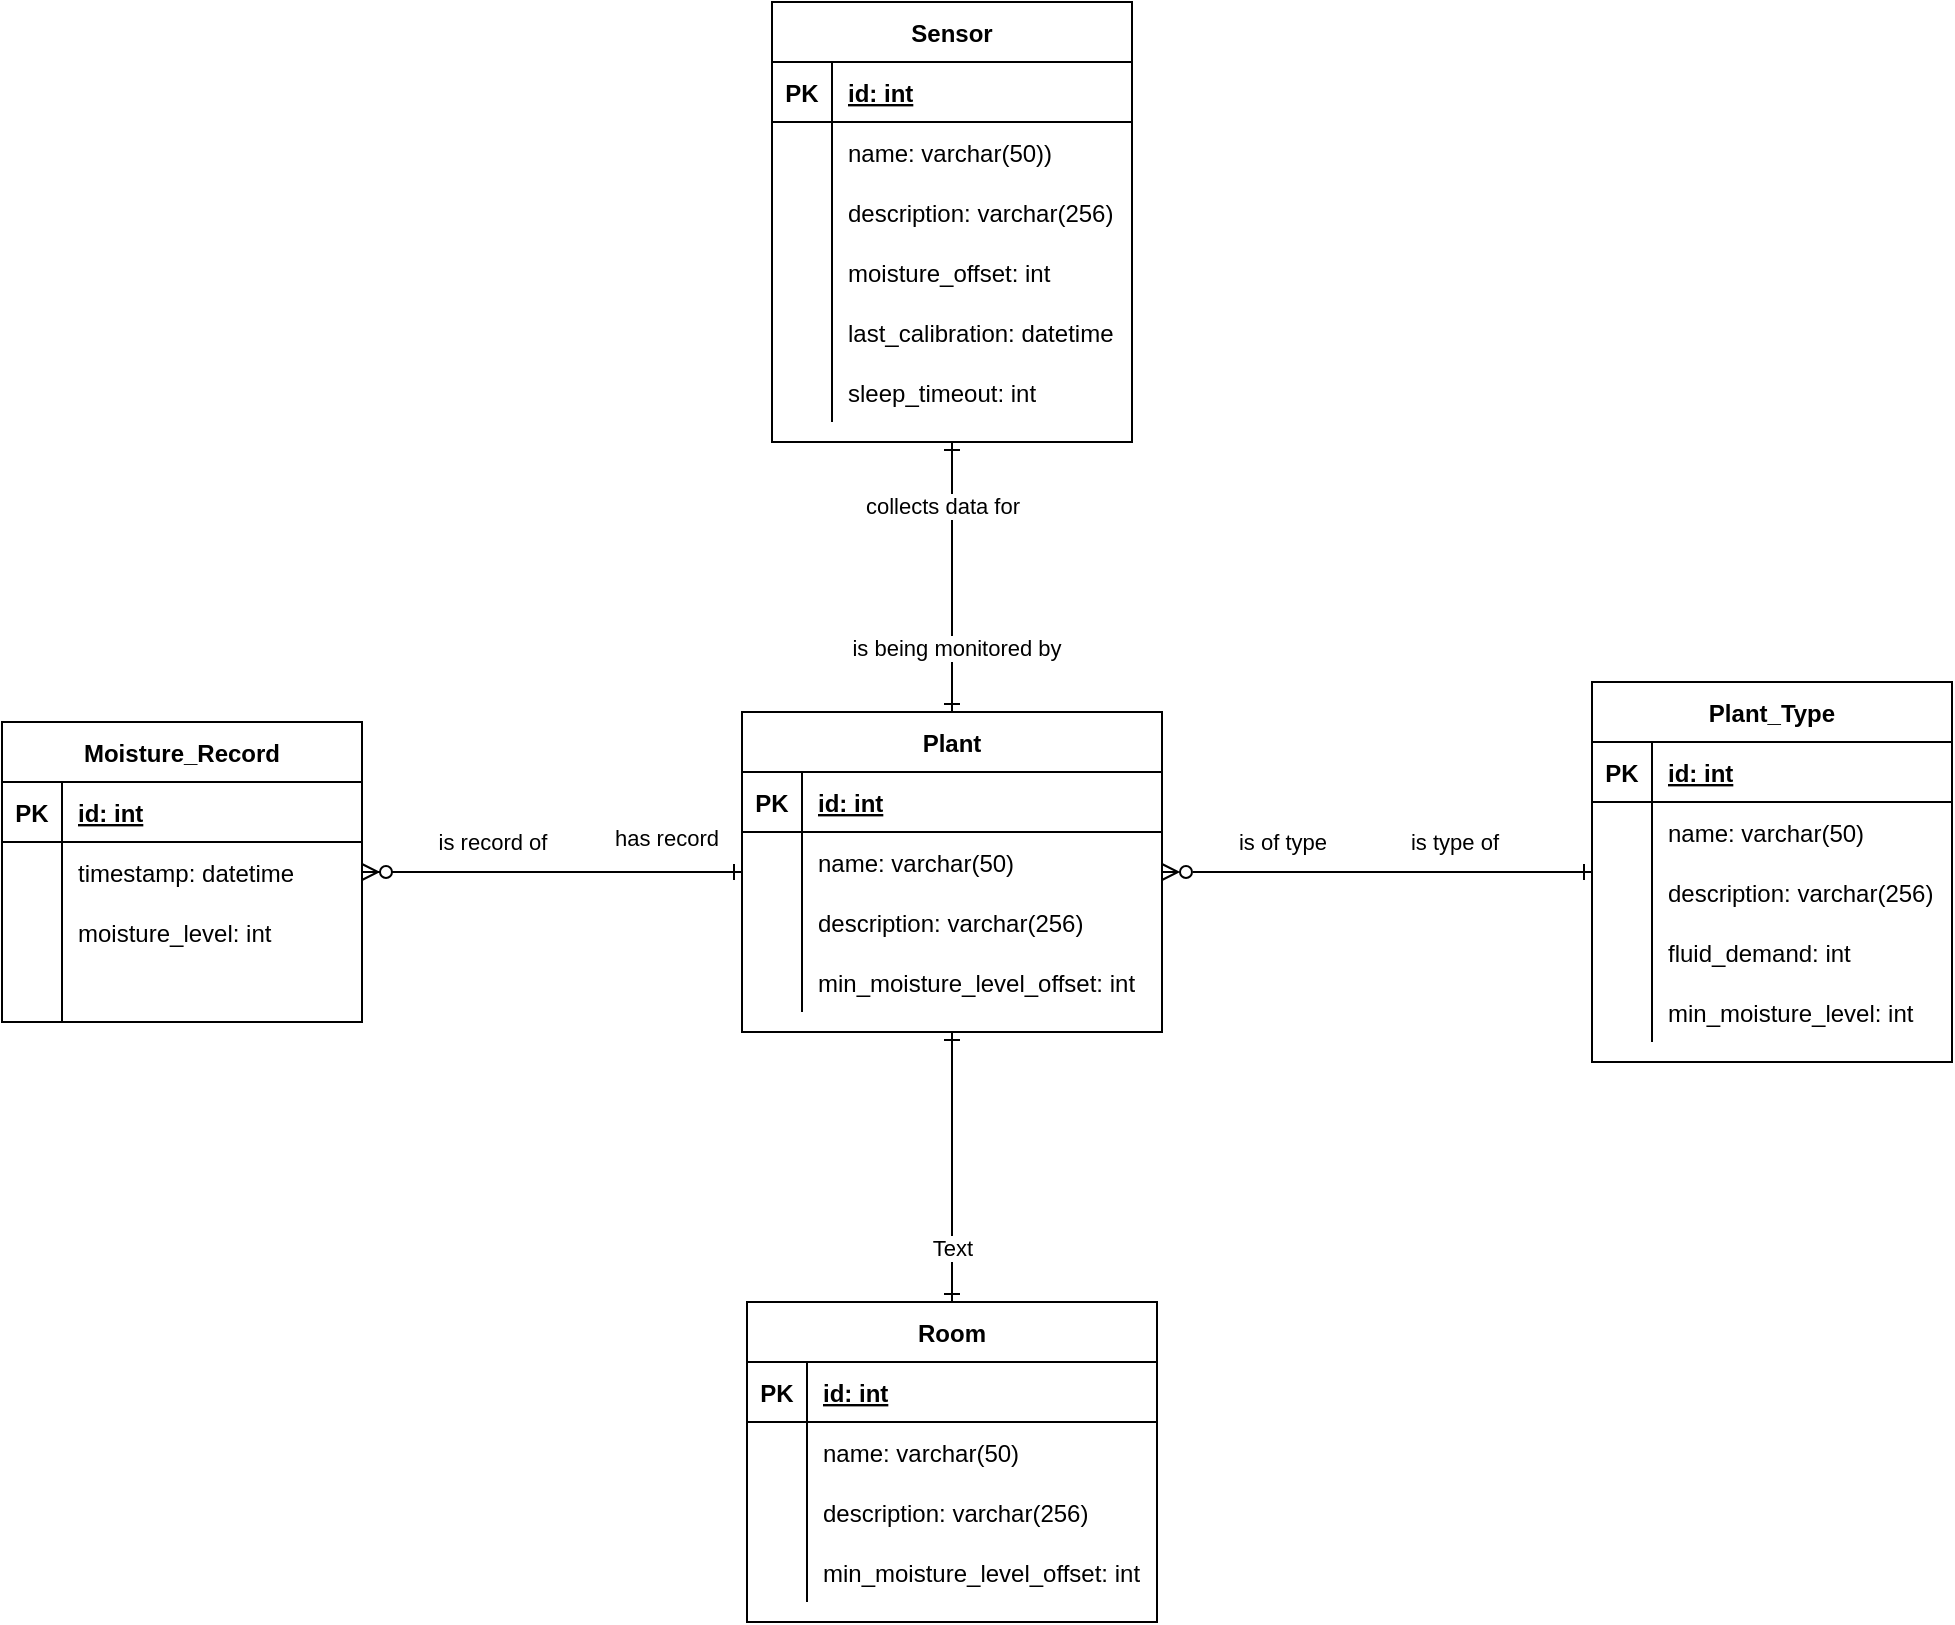 <mxfile version="20.4.1"><diagram id="8JUjQ27UX3fHHEZGPux3" name="Page-1"><mxGraphModel dx="2330" dy="1913" grid="1" gridSize="10" guides="1" tooltips="1" connect="1" arrows="1" fold="1" page="1" pageScale="1" pageWidth="850" pageHeight="1100" math="0" shadow="0"><root><mxCell id="0"/><mxCell id="1" parent="0"/><mxCell id="e16K0OR7QeVZCTqCCPqw-1" value="Plant_Type" style="shape=table;startSize=30;container=1;collapsible=1;childLayout=tableLayout;fixedRows=1;rowLines=0;fontStyle=1;align=center;resizeLast=1;" vertex="1" parent="1"><mxGeometry x="125" y="100" width="180" height="190" as="geometry"/></mxCell><mxCell id="e16K0OR7QeVZCTqCCPqw-2" value="" style="shape=tableRow;horizontal=0;startSize=0;swimlaneHead=0;swimlaneBody=0;fillColor=none;collapsible=0;dropTarget=0;points=[[0,0.5],[1,0.5]];portConstraint=eastwest;top=0;left=0;right=0;bottom=1;" vertex="1" parent="e16K0OR7QeVZCTqCCPqw-1"><mxGeometry y="30" width="180" height="30" as="geometry"/></mxCell><mxCell id="e16K0OR7QeVZCTqCCPqw-3" value="PK" style="shape=partialRectangle;connectable=0;fillColor=none;top=0;left=0;bottom=0;right=0;fontStyle=1;overflow=hidden;" vertex="1" parent="e16K0OR7QeVZCTqCCPqw-2"><mxGeometry width="30" height="30" as="geometry"><mxRectangle width="30" height="30" as="alternateBounds"/></mxGeometry></mxCell><mxCell id="e16K0OR7QeVZCTqCCPqw-4" value="id: int" style="shape=partialRectangle;connectable=0;fillColor=none;top=0;left=0;bottom=0;right=0;align=left;spacingLeft=6;fontStyle=5;overflow=hidden;" vertex="1" parent="e16K0OR7QeVZCTqCCPqw-2"><mxGeometry x="30" width="150" height="30" as="geometry"><mxRectangle width="150" height="30" as="alternateBounds"/></mxGeometry></mxCell><mxCell id="e16K0OR7QeVZCTqCCPqw-5" value="" style="shape=tableRow;horizontal=0;startSize=0;swimlaneHead=0;swimlaneBody=0;fillColor=none;collapsible=0;dropTarget=0;points=[[0,0.5],[1,0.5]];portConstraint=eastwest;top=0;left=0;right=0;bottom=0;" vertex="1" parent="e16K0OR7QeVZCTqCCPqw-1"><mxGeometry y="60" width="180" height="30" as="geometry"/></mxCell><mxCell id="e16K0OR7QeVZCTqCCPqw-6" value="" style="shape=partialRectangle;connectable=0;fillColor=none;top=0;left=0;bottom=0;right=0;editable=1;overflow=hidden;" vertex="1" parent="e16K0OR7QeVZCTqCCPqw-5"><mxGeometry width="30" height="30" as="geometry"><mxRectangle width="30" height="30" as="alternateBounds"/></mxGeometry></mxCell><mxCell id="e16K0OR7QeVZCTqCCPqw-7" value="name: varchar(50)" style="shape=partialRectangle;connectable=0;fillColor=none;top=0;left=0;bottom=0;right=0;align=left;spacingLeft=6;overflow=hidden;" vertex="1" parent="e16K0OR7QeVZCTqCCPqw-5"><mxGeometry x="30" width="150" height="30" as="geometry"><mxRectangle width="150" height="30" as="alternateBounds"/></mxGeometry></mxCell><mxCell id="e16K0OR7QeVZCTqCCPqw-8" value="" style="shape=tableRow;horizontal=0;startSize=0;swimlaneHead=0;swimlaneBody=0;fillColor=none;collapsible=0;dropTarget=0;points=[[0,0.5],[1,0.5]];portConstraint=eastwest;top=0;left=0;right=0;bottom=0;" vertex="1" parent="e16K0OR7QeVZCTqCCPqw-1"><mxGeometry y="90" width="180" height="30" as="geometry"/></mxCell><mxCell id="e16K0OR7QeVZCTqCCPqw-9" value="" style="shape=partialRectangle;connectable=0;fillColor=none;top=0;left=0;bottom=0;right=0;editable=1;overflow=hidden;" vertex="1" parent="e16K0OR7QeVZCTqCCPqw-8"><mxGeometry width="30" height="30" as="geometry"><mxRectangle width="30" height="30" as="alternateBounds"/></mxGeometry></mxCell><mxCell id="e16K0OR7QeVZCTqCCPqw-10" value="description: varchar(256)" style="shape=partialRectangle;connectable=0;fillColor=none;top=0;left=0;bottom=0;right=0;align=left;spacingLeft=6;overflow=hidden;" vertex="1" parent="e16K0OR7QeVZCTqCCPqw-8"><mxGeometry x="30" width="150" height="30" as="geometry"><mxRectangle width="150" height="30" as="alternateBounds"/></mxGeometry></mxCell><mxCell id="e16K0OR7QeVZCTqCCPqw-11" value="" style="shape=tableRow;horizontal=0;startSize=0;swimlaneHead=0;swimlaneBody=0;fillColor=none;collapsible=0;dropTarget=0;points=[[0,0.5],[1,0.5]];portConstraint=eastwest;top=0;left=0;right=0;bottom=0;" vertex="1" parent="e16K0OR7QeVZCTqCCPqw-1"><mxGeometry y="120" width="180" height="30" as="geometry"/></mxCell><mxCell id="e16K0OR7QeVZCTqCCPqw-12" value="" style="shape=partialRectangle;connectable=0;fillColor=none;top=0;left=0;bottom=0;right=0;editable=1;overflow=hidden;" vertex="1" parent="e16K0OR7QeVZCTqCCPqw-11"><mxGeometry width="30" height="30" as="geometry"><mxRectangle width="30" height="30" as="alternateBounds"/></mxGeometry></mxCell><mxCell id="e16K0OR7QeVZCTqCCPqw-13" value="fluid_demand: int" style="shape=partialRectangle;connectable=0;fillColor=none;top=0;left=0;bottom=0;right=0;align=left;spacingLeft=6;overflow=hidden;" vertex="1" parent="e16K0OR7QeVZCTqCCPqw-11"><mxGeometry x="30" width="150" height="30" as="geometry"><mxRectangle width="150" height="30" as="alternateBounds"/></mxGeometry></mxCell><mxCell id="e16K0OR7QeVZCTqCCPqw-27" value="" style="shape=tableRow;horizontal=0;startSize=0;swimlaneHead=0;swimlaneBody=0;fillColor=none;collapsible=0;dropTarget=0;points=[[0,0.5],[1,0.5]];portConstraint=eastwest;top=0;left=0;right=0;bottom=0;" vertex="1" parent="e16K0OR7QeVZCTqCCPqw-1"><mxGeometry y="150" width="180" height="30" as="geometry"/></mxCell><mxCell id="e16K0OR7QeVZCTqCCPqw-28" value="" style="shape=partialRectangle;connectable=0;fillColor=none;top=0;left=0;bottom=0;right=0;editable=1;overflow=hidden;" vertex="1" parent="e16K0OR7QeVZCTqCCPqw-27"><mxGeometry width="30" height="30" as="geometry"><mxRectangle width="30" height="30" as="alternateBounds"/></mxGeometry></mxCell><mxCell id="e16K0OR7QeVZCTqCCPqw-29" value="min_moisture_level: int" style="shape=partialRectangle;connectable=0;fillColor=none;top=0;left=0;bottom=0;right=0;align=left;spacingLeft=6;overflow=hidden;" vertex="1" parent="e16K0OR7QeVZCTqCCPqw-27"><mxGeometry x="30" width="150" height="30" as="geometry"><mxRectangle width="150" height="30" as="alternateBounds"/></mxGeometry></mxCell><mxCell id="e16K0OR7QeVZCTqCCPqw-30" value="Sensor" style="shape=table;startSize=30;container=1;collapsible=1;childLayout=tableLayout;fixedRows=1;rowLines=0;fontStyle=1;align=center;resizeLast=1;" vertex="1" parent="1"><mxGeometry x="-285" y="-240" width="180" height="220" as="geometry"/></mxCell><mxCell id="e16K0OR7QeVZCTqCCPqw-31" value="" style="shape=tableRow;horizontal=0;startSize=0;swimlaneHead=0;swimlaneBody=0;fillColor=none;collapsible=0;dropTarget=0;points=[[0,0.5],[1,0.5]];portConstraint=eastwest;top=0;left=0;right=0;bottom=1;" vertex="1" parent="e16K0OR7QeVZCTqCCPqw-30"><mxGeometry y="30" width="180" height="30" as="geometry"/></mxCell><mxCell id="e16K0OR7QeVZCTqCCPqw-32" value="PK" style="shape=partialRectangle;connectable=0;fillColor=none;top=0;left=0;bottom=0;right=0;fontStyle=1;overflow=hidden;" vertex="1" parent="e16K0OR7QeVZCTqCCPqw-31"><mxGeometry width="30" height="30" as="geometry"><mxRectangle width="30" height="30" as="alternateBounds"/></mxGeometry></mxCell><mxCell id="e16K0OR7QeVZCTqCCPqw-33" value="id: int" style="shape=partialRectangle;connectable=0;fillColor=none;top=0;left=0;bottom=0;right=0;align=left;spacingLeft=6;fontStyle=5;overflow=hidden;" vertex="1" parent="e16K0OR7QeVZCTqCCPqw-31"><mxGeometry x="30" width="150" height="30" as="geometry"><mxRectangle width="150" height="30" as="alternateBounds"/></mxGeometry></mxCell><mxCell id="e16K0OR7QeVZCTqCCPqw-34" value="" style="shape=tableRow;horizontal=0;startSize=0;swimlaneHead=0;swimlaneBody=0;fillColor=none;collapsible=0;dropTarget=0;points=[[0,0.5],[1,0.5]];portConstraint=eastwest;top=0;left=0;right=0;bottom=0;" vertex="1" parent="e16K0OR7QeVZCTqCCPqw-30"><mxGeometry y="60" width="180" height="30" as="geometry"/></mxCell><mxCell id="e16K0OR7QeVZCTqCCPqw-35" value="" style="shape=partialRectangle;connectable=0;fillColor=none;top=0;left=0;bottom=0;right=0;editable=1;overflow=hidden;" vertex="1" parent="e16K0OR7QeVZCTqCCPqw-34"><mxGeometry width="30" height="30" as="geometry"><mxRectangle width="30" height="30" as="alternateBounds"/></mxGeometry></mxCell><mxCell id="e16K0OR7QeVZCTqCCPqw-36" value="name: varchar(50))" style="shape=partialRectangle;connectable=0;fillColor=none;top=0;left=0;bottom=0;right=0;align=left;spacingLeft=6;overflow=hidden;" vertex="1" parent="e16K0OR7QeVZCTqCCPqw-34"><mxGeometry x="30" width="150" height="30" as="geometry"><mxRectangle width="150" height="30" as="alternateBounds"/></mxGeometry></mxCell><mxCell id="e16K0OR7QeVZCTqCCPqw-37" value="" style="shape=tableRow;horizontal=0;startSize=0;swimlaneHead=0;swimlaneBody=0;fillColor=none;collapsible=0;dropTarget=0;points=[[0,0.5],[1,0.5]];portConstraint=eastwest;top=0;left=0;right=0;bottom=0;" vertex="1" parent="e16K0OR7QeVZCTqCCPqw-30"><mxGeometry y="90" width="180" height="30" as="geometry"/></mxCell><mxCell id="e16K0OR7QeVZCTqCCPqw-38" value="" style="shape=partialRectangle;connectable=0;fillColor=none;top=0;left=0;bottom=0;right=0;editable=1;overflow=hidden;" vertex="1" parent="e16K0OR7QeVZCTqCCPqw-37"><mxGeometry width="30" height="30" as="geometry"><mxRectangle width="30" height="30" as="alternateBounds"/></mxGeometry></mxCell><mxCell id="e16K0OR7QeVZCTqCCPqw-39" value="description: varchar(256)" style="shape=partialRectangle;connectable=0;fillColor=none;top=0;left=0;bottom=0;right=0;align=left;spacingLeft=6;overflow=hidden;" vertex="1" parent="e16K0OR7QeVZCTqCCPqw-37"><mxGeometry x="30" width="150" height="30" as="geometry"><mxRectangle width="150" height="30" as="alternateBounds"/></mxGeometry></mxCell><mxCell id="e16K0OR7QeVZCTqCCPqw-40" value="" style="shape=tableRow;horizontal=0;startSize=0;swimlaneHead=0;swimlaneBody=0;fillColor=none;collapsible=0;dropTarget=0;points=[[0,0.5],[1,0.5]];portConstraint=eastwest;top=0;left=0;right=0;bottom=0;" vertex="1" parent="e16K0OR7QeVZCTqCCPqw-30"><mxGeometry y="120" width="180" height="30" as="geometry"/></mxCell><mxCell id="e16K0OR7QeVZCTqCCPqw-41" value="" style="shape=partialRectangle;connectable=0;fillColor=none;top=0;left=0;bottom=0;right=0;editable=1;overflow=hidden;" vertex="1" parent="e16K0OR7QeVZCTqCCPqw-40"><mxGeometry width="30" height="30" as="geometry"><mxRectangle width="30" height="30" as="alternateBounds"/></mxGeometry></mxCell><mxCell id="e16K0OR7QeVZCTqCCPqw-42" value="moisture_offset: int" style="shape=partialRectangle;connectable=0;fillColor=none;top=0;left=0;bottom=0;right=0;align=left;spacingLeft=6;overflow=hidden;" vertex="1" parent="e16K0OR7QeVZCTqCCPqw-40"><mxGeometry x="30" width="150" height="30" as="geometry"><mxRectangle width="150" height="30" as="alternateBounds"/></mxGeometry></mxCell><mxCell id="e16K0OR7QeVZCTqCCPqw-43" value="" style="shape=tableRow;horizontal=0;startSize=0;swimlaneHead=0;swimlaneBody=0;fillColor=none;collapsible=0;dropTarget=0;points=[[0,0.5],[1,0.5]];portConstraint=eastwest;top=0;left=0;right=0;bottom=0;" vertex="1" parent="e16K0OR7QeVZCTqCCPqw-30"><mxGeometry y="150" width="180" height="30" as="geometry"/></mxCell><mxCell id="e16K0OR7QeVZCTqCCPqw-44" value="" style="shape=partialRectangle;connectable=0;fillColor=none;top=0;left=0;bottom=0;right=0;editable=1;overflow=hidden;" vertex="1" parent="e16K0OR7QeVZCTqCCPqw-43"><mxGeometry width="30" height="30" as="geometry"><mxRectangle width="30" height="30" as="alternateBounds"/></mxGeometry></mxCell><mxCell id="e16K0OR7QeVZCTqCCPqw-45" value="last_calibration: datetime" style="shape=partialRectangle;connectable=0;fillColor=none;top=0;left=0;bottom=0;right=0;align=left;spacingLeft=6;overflow=hidden;" vertex="1" parent="e16K0OR7QeVZCTqCCPqw-43"><mxGeometry x="30" width="150" height="30" as="geometry"><mxRectangle width="150" height="30" as="alternateBounds"/></mxGeometry></mxCell><mxCell id="e16K0OR7QeVZCTqCCPqw-107" value="" style="shape=tableRow;horizontal=0;startSize=0;swimlaneHead=0;swimlaneBody=0;fillColor=none;collapsible=0;dropTarget=0;points=[[0,0.5],[1,0.5]];portConstraint=eastwest;top=0;left=0;right=0;bottom=0;" vertex="1" parent="e16K0OR7QeVZCTqCCPqw-30"><mxGeometry y="180" width="180" height="30" as="geometry"/></mxCell><mxCell id="e16K0OR7QeVZCTqCCPqw-108" value="" style="shape=partialRectangle;connectable=0;fillColor=none;top=0;left=0;bottom=0;right=0;editable=1;overflow=hidden;" vertex="1" parent="e16K0OR7QeVZCTqCCPqw-107"><mxGeometry width="30" height="30" as="geometry"><mxRectangle width="30" height="30" as="alternateBounds"/></mxGeometry></mxCell><mxCell id="e16K0OR7QeVZCTqCCPqw-109" value="sleep_timeout: int" style="shape=partialRectangle;connectable=0;fillColor=none;top=0;left=0;bottom=0;right=0;align=left;spacingLeft=6;overflow=hidden;" vertex="1" parent="e16K0OR7QeVZCTqCCPqw-107"><mxGeometry x="30" width="150" height="30" as="geometry"><mxRectangle width="150" height="30" as="alternateBounds"/></mxGeometry></mxCell><mxCell id="e16K0OR7QeVZCTqCCPqw-46" value="Plant" style="shape=table;startSize=30;container=1;collapsible=1;childLayout=tableLayout;fixedRows=1;rowLines=0;fontStyle=1;align=center;resizeLast=1;" vertex="1" parent="1"><mxGeometry x="-300" y="115" width="210" height="160" as="geometry"/></mxCell><mxCell id="e16K0OR7QeVZCTqCCPqw-47" value="" style="shape=tableRow;horizontal=0;startSize=0;swimlaneHead=0;swimlaneBody=0;fillColor=none;collapsible=0;dropTarget=0;points=[[0,0.5],[1,0.5]];portConstraint=eastwest;top=0;left=0;right=0;bottom=1;" vertex="1" parent="e16K0OR7QeVZCTqCCPqw-46"><mxGeometry y="30" width="210" height="30" as="geometry"/></mxCell><mxCell id="e16K0OR7QeVZCTqCCPqw-48" value="PK" style="shape=partialRectangle;connectable=0;fillColor=none;top=0;left=0;bottom=0;right=0;fontStyle=1;overflow=hidden;" vertex="1" parent="e16K0OR7QeVZCTqCCPqw-47"><mxGeometry width="30" height="30" as="geometry"><mxRectangle width="30" height="30" as="alternateBounds"/></mxGeometry></mxCell><mxCell id="e16K0OR7QeVZCTqCCPqw-49" value="id: int" style="shape=partialRectangle;connectable=0;fillColor=none;top=0;left=0;bottom=0;right=0;align=left;spacingLeft=6;fontStyle=5;overflow=hidden;" vertex="1" parent="e16K0OR7QeVZCTqCCPqw-47"><mxGeometry x="30" width="180" height="30" as="geometry"><mxRectangle width="180" height="30" as="alternateBounds"/></mxGeometry></mxCell><mxCell id="e16K0OR7QeVZCTqCCPqw-50" value="" style="shape=tableRow;horizontal=0;startSize=0;swimlaneHead=0;swimlaneBody=0;fillColor=none;collapsible=0;dropTarget=0;points=[[0,0.5],[1,0.5]];portConstraint=eastwest;top=0;left=0;right=0;bottom=0;" vertex="1" parent="e16K0OR7QeVZCTqCCPqw-46"><mxGeometry y="60" width="210" height="30" as="geometry"/></mxCell><mxCell id="e16K0OR7QeVZCTqCCPqw-51" value="" style="shape=partialRectangle;connectable=0;fillColor=none;top=0;left=0;bottom=0;right=0;editable=1;overflow=hidden;" vertex="1" parent="e16K0OR7QeVZCTqCCPqw-50"><mxGeometry width="30" height="30" as="geometry"><mxRectangle width="30" height="30" as="alternateBounds"/></mxGeometry></mxCell><mxCell id="e16K0OR7QeVZCTqCCPqw-52" value="name: varchar(50)" style="shape=partialRectangle;connectable=0;fillColor=none;top=0;left=0;bottom=0;right=0;align=left;spacingLeft=6;overflow=hidden;" vertex="1" parent="e16K0OR7QeVZCTqCCPqw-50"><mxGeometry x="30" width="180" height="30" as="geometry"><mxRectangle width="180" height="30" as="alternateBounds"/></mxGeometry></mxCell><mxCell id="e16K0OR7QeVZCTqCCPqw-53" value="" style="shape=tableRow;horizontal=0;startSize=0;swimlaneHead=0;swimlaneBody=0;fillColor=none;collapsible=0;dropTarget=0;points=[[0,0.5],[1,0.5]];portConstraint=eastwest;top=0;left=0;right=0;bottom=0;" vertex="1" parent="e16K0OR7QeVZCTqCCPqw-46"><mxGeometry y="90" width="210" height="30" as="geometry"/></mxCell><mxCell id="e16K0OR7QeVZCTqCCPqw-54" value="" style="shape=partialRectangle;connectable=0;fillColor=none;top=0;left=0;bottom=0;right=0;editable=1;overflow=hidden;" vertex="1" parent="e16K0OR7QeVZCTqCCPqw-53"><mxGeometry width="30" height="30" as="geometry"><mxRectangle width="30" height="30" as="alternateBounds"/></mxGeometry></mxCell><mxCell id="e16K0OR7QeVZCTqCCPqw-55" value="description: varchar(256)" style="shape=partialRectangle;connectable=0;fillColor=none;top=0;left=0;bottom=0;right=0;align=left;spacingLeft=6;overflow=hidden;" vertex="1" parent="e16K0OR7QeVZCTqCCPqw-53"><mxGeometry x="30" width="180" height="30" as="geometry"><mxRectangle width="180" height="30" as="alternateBounds"/></mxGeometry></mxCell><mxCell id="e16K0OR7QeVZCTqCCPqw-56" value="" style="shape=tableRow;horizontal=0;startSize=0;swimlaneHead=0;swimlaneBody=0;fillColor=none;collapsible=0;dropTarget=0;points=[[0,0.5],[1,0.5]];portConstraint=eastwest;top=0;left=0;right=0;bottom=0;" vertex="1" parent="e16K0OR7QeVZCTqCCPqw-46"><mxGeometry y="120" width="210" height="30" as="geometry"/></mxCell><mxCell id="e16K0OR7QeVZCTqCCPqw-57" value="" style="shape=partialRectangle;connectable=0;fillColor=none;top=0;left=0;bottom=0;right=0;editable=1;overflow=hidden;" vertex="1" parent="e16K0OR7QeVZCTqCCPqw-56"><mxGeometry width="30" height="30" as="geometry"><mxRectangle width="30" height="30" as="alternateBounds"/></mxGeometry></mxCell><mxCell id="e16K0OR7QeVZCTqCCPqw-58" value="min_moisture_level_offset: int" style="shape=partialRectangle;connectable=0;fillColor=none;top=0;left=0;bottom=0;right=0;align=left;spacingLeft=6;overflow=hidden;" vertex="1" parent="e16K0OR7QeVZCTqCCPqw-56"><mxGeometry x="30" width="180" height="30" as="geometry"><mxRectangle width="180" height="30" as="alternateBounds"/></mxGeometry></mxCell><mxCell id="e16K0OR7QeVZCTqCCPqw-59" value="Moisture_Record" style="shape=table;startSize=30;container=1;collapsible=1;childLayout=tableLayout;fixedRows=1;rowLines=0;fontStyle=1;align=center;resizeLast=1;" vertex="1" parent="1"><mxGeometry x="-670" y="120" width="180" height="150" as="geometry"/></mxCell><mxCell id="e16K0OR7QeVZCTqCCPqw-60" value="" style="shape=tableRow;horizontal=0;startSize=0;swimlaneHead=0;swimlaneBody=0;fillColor=none;collapsible=0;dropTarget=0;points=[[0,0.5],[1,0.5]];portConstraint=eastwest;top=0;left=0;right=0;bottom=1;" vertex="1" parent="e16K0OR7QeVZCTqCCPqw-59"><mxGeometry y="30" width="180" height="30" as="geometry"/></mxCell><mxCell id="e16K0OR7QeVZCTqCCPqw-61" value="PK" style="shape=partialRectangle;connectable=0;fillColor=none;top=0;left=0;bottom=0;right=0;fontStyle=1;overflow=hidden;" vertex="1" parent="e16K0OR7QeVZCTqCCPqw-60"><mxGeometry width="30" height="30" as="geometry"><mxRectangle width="30" height="30" as="alternateBounds"/></mxGeometry></mxCell><mxCell id="e16K0OR7QeVZCTqCCPqw-62" value="id: int" style="shape=partialRectangle;connectable=0;fillColor=none;top=0;left=0;bottom=0;right=0;align=left;spacingLeft=6;fontStyle=5;overflow=hidden;" vertex="1" parent="e16K0OR7QeVZCTqCCPqw-60"><mxGeometry x="30" width="150" height="30" as="geometry"><mxRectangle width="150" height="30" as="alternateBounds"/></mxGeometry></mxCell><mxCell id="e16K0OR7QeVZCTqCCPqw-63" value="" style="shape=tableRow;horizontal=0;startSize=0;swimlaneHead=0;swimlaneBody=0;fillColor=none;collapsible=0;dropTarget=0;points=[[0,0.5],[1,0.5]];portConstraint=eastwest;top=0;left=0;right=0;bottom=0;" vertex="1" parent="e16K0OR7QeVZCTqCCPqw-59"><mxGeometry y="60" width="180" height="30" as="geometry"/></mxCell><mxCell id="e16K0OR7QeVZCTqCCPqw-64" value="" style="shape=partialRectangle;connectable=0;fillColor=none;top=0;left=0;bottom=0;right=0;editable=1;overflow=hidden;" vertex="1" parent="e16K0OR7QeVZCTqCCPqw-63"><mxGeometry width="30" height="30" as="geometry"><mxRectangle width="30" height="30" as="alternateBounds"/></mxGeometry></mxCell><mxCell id="e16K0OR7QeVZCTqCCPqw-65" value="timestamp: datetime" style="shape=partialRectangle;connectable=0;fillColor=none;top=0;left=0;bottom=0;right=0;align=left;spacingLeft=6;overflow=hidden;" vertex="1" parent="e16K0OR7QeVZCTqCCPqw-63"><mxGeometry x="30" width="150" height="30" as="geometry"><mxRectangle width="150" height="30" as="alternateBounds"/></mxGeometry></mxCell><mxCell id="e16K0OR7QeVZCTqCCPqw-66" value="" style="shape=tableRow;horizontal=0;startSize=0;swimlaneHead=0;swimlaneBody=0;fillColor=none;collapsible=0;dropTarget=0;points=[[0,0.5],[1,0.5]];portConstraint=eastwest;top=0;left=0;right=0;bottom=0;" vertex="1" parent="e16K0OR7QeVZCTqCCPqw-59"><mxGeometry y="90" width="180" height="30" as="geometry"/></mxCell><mxCell id="e16K0OR7QeVZCTqCCPqw-67" value="" style="shape=partialRectangle;connectable=0;fillColor=none;top=0;left=0;bottom=0;right=0;editable=1;overflow=hidden;" vertex="1" parent="e16K0OR7QeVZCTqCCPqw-66"><mxGeometry width="30" height="30" as="geometry"><mxRectangle width="30" height="30" as="alternateBounds"/></mxGeometry></mxCell><mxCell id="e16K0OR7QeVZCTqCCPqw-68" value="moisture_level: int" style="shape=partialRectangle;connectable=0;fillColor=none;top=0;left=0;bottom=0;right=0;align=left;spacingLeft=6;overflow=hidden;" vertex="1" parent="e16K0OR7QeVZCTqCCPqw-66"><mxGeometry x="30" width="150" height="30" as="geometry"><mxRectangle width="150" height="30" as="alternateBounds"/></mxGeometry></mxCell><mxCell id="e16K0OR7QeVZCTqCCPqw-69" value="" style="shape=tableRow;horizontal=0;startSize=0;swimlaneHead=0;swimlaneBody=0;fillColor=none;collapsible=0;dropTarget=0;points=[[0,0.5],[1,0.5]];portConstraint=eastwest;top=0;left=0;right=0;bottom=0;" vertex="1" parent="e16K0OR7QeVZCTqCCPqw-59"><mxGeometry y="120" width="180" height="30" as="geometry"/></mxCell><mxCell id="e16K0OR7QeVZCTqCCPqw-70" value="" style="shape=partialRectangle;connectable=0;fillColor=none;top=0;left=0;bottom=0;right=0;editable=1;overflow=hidden;" vertex="1" parent="e16K0OR7QeVZCTqCCPqw-69"><mxGeometry width="30" height="30" as="geometry"><mxRectangle width="30" height="30" as="alternateBounds"/></mxGeometry></mxCell><mxCell id="e16K0OR7QeVZCTqCCPqw-71" value="" style="shape=partialRectangle;connectable=0;fillColor=none;top=0;left=0;bottom=0;right=0;align=left;spacingLeft=6;overflow=hidden;" vertex="1" parent="e16K0OR7QeVZCTqCCPqw-69"><mxGeometry x="30" width="150" height="30" as="geometry"><mxRectangle width="150" height="30" as="alternateBounds"/></mxGeometry></mxCell><mxCell id="e16K0OR7QeVZCTqCCPqw-78" value="" style="fontSize=12;html=1;endArrow=ERzeroToMany;endFill=1;rounded=0;startArrow=ERone;startFill=0;" edge="1" parent="1" source="e16K0OR7QeVZCTqCCPqw-46" target="e16K0OR7QeVZCTqCCPqw-59"><mxGeometry width="100" height="100" relative="1" as="geometry"><mxPoint x="190" y="80" as="sourcePoint"/><mxPoint x="290" y="-20" as="targetPoint"/></mxGeometry></mxCell><mxCell id="e16K0OR7QeVZCTqCCPqw-82" value="has record" style="edgeLabel;html=1;align=center;verticalAlign=middle;resizable=0;points=[];" vertex="1" connectable="0" parent="e16K0OR7QeVZCTqCCPqw-78"><mxGeometry x="-0.569" y="-1" relative="1" as="geometry"><mxPoint x="3" y="-16" as="offset"/></mxGeometry></mxCell><mxCell id="e16K0OR7QeVZCTqCCPqw-83" value="is record of" style="edgeLabel;html=1;align=center;verticalAlign=middle;resizable=0;points=[];" vertex="1" connectable="0" parent="e16K0OR7QeVZCTqCCPqw-78"><mxGeometry x="0.559" y="-3" relative="1" as="geometry"><mxPoint x="23" y="-12" as="offset"/></mxGeometry></mxCell><mxCell id="e16K0OR7QeVZCTqCCPqw-84" value="" style="edgeStyle=entityRelationEdgeStyle;fontSize=12;html=1;endArrow=ERone;endFill=1;rounded=0;startArrow=ERzeroToMany;startFill=0;" edge="1" parent="1" source="e16K0OR7QeVZCTqCCPqw-46" target="e16K0OR7QeVZCTqCCPqw-1"><mxGeometry width="100" height="100" relative="1" as="geometry"><mxPoint x="170" y="170" as="sourcePoint"/><mxPoint x="270" y="70" as="targetPoint"/></mxGeometry></mxCell><mxCell id="e16K0OR7QeVZCTqCCPqw-85" value="is of type" style="edgeLabel;html=1;align=center;verticalAlign=middle;resizable=0;points=[];" vertex="1" connectable="0" parent="e16K0OR7QeVZCTqCCPqw-84"><mxGeometry x="-0.583" y="2" relative="1" as="geometry"><mxPoint x="15" y="-13" as="offset"/></mxGeometry></mxCell><mxCell id="e16K0OR7QeVZCTqCCPqw-86" value="is type of" style="edgeLabel;html=1;align=center;verticalAlign=middle;resizable=0;points=[];" vertex="1" connectable="0" parent="e16K0OR7QeVZCTqCCPqw-84"><mxGeometry x="0.358" y="1" relative="1" as="geometry"><mxPoint y="-14" as="offset"/></mxGeometry></mxCell><mxCell id="e16K0OR7QeVZCTqCCPqw-88" value="" style="endArrow=ERone;html=1;rounded=0;startArrow=ERone;startFill=0;endFill=0;" edge="1" parent="1" source="e16K0OR7QeVZCTqCCPqw-46" target="e16K0OR7QeVZCTqCCPqw-30"><mxGeometry width="50" height="50" relative="1" as="geometry"><mxPoint x="-80" y="40" as="sourcePoint"/><mxPoint x="-30" y="-10" as="targetPoint"/><Array as="points"/></mxGeometry></mxCell><mxCell id="e16K0OR7QeVZCTqCCPqw-89" value="is being monitored by" style="edgeLabel;html=1;align=center;verticalAlign=middle;resizable=0;points=[];" vertex="1" connectable="0" parent="e16K0OR7QeVZCTqCCPqw-88"><mxGeometry x="-0.515" y="-2" relative="1" as="geometry"><mxPoint as="offset"/></mxGeometry></mxCell><mxCell id="e16K0OR7QeVZCTqCCPqw-90" value="collects data for" style="edgeLabel;html=1;align=center;verticalAlign=middle;resizable=0;points=[];" vertex="1" connectable="0" parent="e16K0OR7QeVZCTqCCPqw-88"><mxGeometry x="0.43" y="1" relative="1" as="geometry"><mxPoint x="-4" y="-7" as="offset"/></mxGeometry></mxCell><mxCell id="e16K0OR7QeVZCTqCCPqw-91" value="Room" style="shape=table;startSize=30;container=1;collapsible=1;childLayout=tableLayout;fixedRows=1;rowLines=0;fontStyle=1;align=center;resizeLast=1;" vertex="1" parent="1"><mxGeometry x="-297.5" y="410" width="205" height="160" as="geometry"/></mxCell><mxCell id="e16K0OR7QeVZCTqCCPqw-92" value="" style="shape=tableRow;horizontal=0;startSize=0;swimlaneHead=0;swimlaneBody=0;fillColor=none;collapsible=0;dropTarget=0;points=[[0,0.5],[1,0.5]];portConstraint=eastwest;top=0;left=0;right=0;bottom=1;" vertex="1" parent="e16K0OR7QeVZCTqCCPqw-91"><mxGeometry y="30" width="205" height="30" as="geometry"/></mxCell><mxCell id="e16K0OR7QeVZCTqCCPqw-93" value="PK" style="shape=partialRectangle;connectable=0;fillColor=none;top=0;left=0;bottom=0;right=0;fontStyle=1;overflow=hidden;" vertex="1" parent="e16K0OR7QeVZCTqCCPqw-92"><mxGeometry width="30" height="30" as="geometry"><mxRectangle width="30" height="30" as="alternateBounds"/></mxGeometry></mxCell><mxCell id="e16K0OR7QeVZCTqCCPqw-94" value="id: int" style="shape=partialRectangle;connectable=0;fillColor=none;top=0;left=0;bottom=0;right=0;align=left;spacingLeft=6;fontStyle=5;overflow=hidden;" vertex="1" parent="e16K0OR7QeVZCTqCCPqw-92"><mxGeometry x="30" width="175" height="30" as="geometry"><mxRectangle width="175" height="30" as="alternateBounds"/></mxGeometry></mxCell><mxCell id="e16K0OR7QeVZCTqCCPqw-95" value="" style="shape=tableRow;horizontal=0;startSize=0;swimlaneHead=0;swimlaneBody=0;fillColor=none;collapsible=0;dropTarget=0;points=[[0,0.5],[1,0.5]];portConstraint=eastwest;top=0;left=0;right=0;bottom=0;" vertex="1" parent="e16K0OR7QeVZCTqCCPqw-91"><mxGeometry y="60" width="205" height="30" as="geometry"/></mxCell><mxCell id="e16K0OR7QeVZCTqCCPqw-96" value="" style="shape=partialRectangle;connectable=0;fillColor=none;top=0;left=0;bottom=0;right=0;editable=1;overflow=hidden;" vertex="1" parent="e16K0OR7QeVZCTqCCPqw-95"><mxGeometry width="30" height="30" as="geometry"><mxRectangle width="30" height="30" as="alternateBounds"/></mxGeometry></mxCell><mxCell id="e16K0OR7QeVZCTqCCPqw-97" value="name: varchar(50)" style="shape=partialRectangle;connectable=0;fillColor=none;top=0;left=0;bottom=0;right=0;align=left;spacingLeft=6;overflow=hidden;" vertex="1" parent="e16K0OR7QeVZCTqCCPqw-95"><mxGeometry x="30" width="175" height="30" as="geometry"><mxRectangle width="175" height="30" as="alternateBounds"/></mxGeometry></mxCell><mxCell id="e16K0OR7QeVZCTqCCPqw-98" value="" style="shape=tableRow;horizontal=0;startSize=0;swimlaneHead=0;swimlaneBody=0;fillColor=none;collapsible=0;dropTarget=0;points=[[0,0.5],[1,0.5]];portConstraint=eastwest;top=0;left=0;right=0;bottom=0;" vertex="1" parent="e16K0OR7QeVZCTqCCPqw-91"><mxGeometry y="90" width="205" height="30" as="geometry"/></mxCell><mxCell id="e16K0OR7QeVZCTqCCPqw-99" value="" style="shape=partialRectangle;connectable=0;fillColor=none;top=0;left=0;bottom=0;right=0;editable=1;overflow=hidden;" vertex="1" parent="e16K0OR7QeVZCTqCCPqw-98"><mxGeometry width="30" height="30" as="geometry"><mxRectangle width="30" height="30" as="alternateBounds"/></mxGeometry></mxCell><mxCell id="e16K0OR7QeVZCTqCCPqw-100" value="description: varchar(256)" style="shape=partialRectangle;connectable=0;fillColor=none;top=0;left=0;bottom=0;right=0;align=left;spacingLeft=6;overflow=hidden;" vertex="1" parent="e16K0OR7QeVZCTqCCPqw-98"><mxGeometry x="30" width="175" height="30" as="geometry"><mxRectangle width="175" height="30" as="alternateBounds"/></mxGeometry></mxCell><mxCell id="e16K0OR7QeVZCTqCCPqw-101" value="" style="shape=tableRow;horizontal=0;startSize=0;swimlaneHead=0;swimlaneBody=0;fillColor=none;collapsible=0;dropTarget=0;points=[[0,0.5],[1,0.5]];portConstraint=eastwest;top=0;left=0;right=0;bottom=0;" vertex="1" parent="e16K0OR7QeVZCTqCCPqw-91"><mxGeometry y="120" width="205" height="30" as="geometry"/></mxCell><mxCell id="e16K0OR7QeVZCTqCCPqw-102" value="" style="shape=partialRectangle;connectable=0;fillColor=none;top=0;left=0;bottom=0;right=0;editable=1;overflow=hidden;" vertex="1" parent="e16K0OR7QeVZCTqCCPqw-101"><mxGeometry width="30" height="30" as="geometry"><mxRectangle width="30" height="30" as="alternateBounds"/></mxGeometry></mxCell><mxCell id="e16K0OR7QeVZCTqCCPqw-103" value="min_moisture_level_offset: int" style="shape=partialRectangle;connectable=0;fillColor=none;top=0;left=0;bottom=0;right=0;align=left;spacingLeft=6;overflow=hidden;" vertex="1" parent="e16K0OR7QeVZCTqCCPqw-101"><mxGeometry x="30" width="175" height="30" as="geometry"><mxRectangle width="175" height="30" as="alternateBounds"/></mxGeometry></mxCell><mxCell id="e16K0OR7QeVZCTqCCPqw-104" value="" style="endArrow=ERone;html=1;rounded=0;startArrow=ERone;startFill=0;endFill=0;" edge="1" parent="1" source="e16K0OR7QeVZCTqCCPqw-91" target="e16K0OR7QeVZCTqCCPqw-46"><mxGeometry width="50" height="50" relative="1" as="geometry"><mxPoint x="-110" y="330" as="sourcePoint"/><mxPoint x="-60" y="280" as="targetPoint"/></mxGeometry></mxCell><mxCell id="e16K0OR7QeVZCTqCCPqw-105" value="Text" style="edgeLabel;html=1;align=center;verticalAlign=middle;resizable=0;points=[];" vertex="1" connectable="0" parent="e16K0OR7QeVZCTqCCPqw-104"><mxGeometry x="-0.603" relative="1" as="geometry"><mxPoint as="offset"/></mxGeometry></mxCell></root></mxGraphModel></diagram></mxfile>